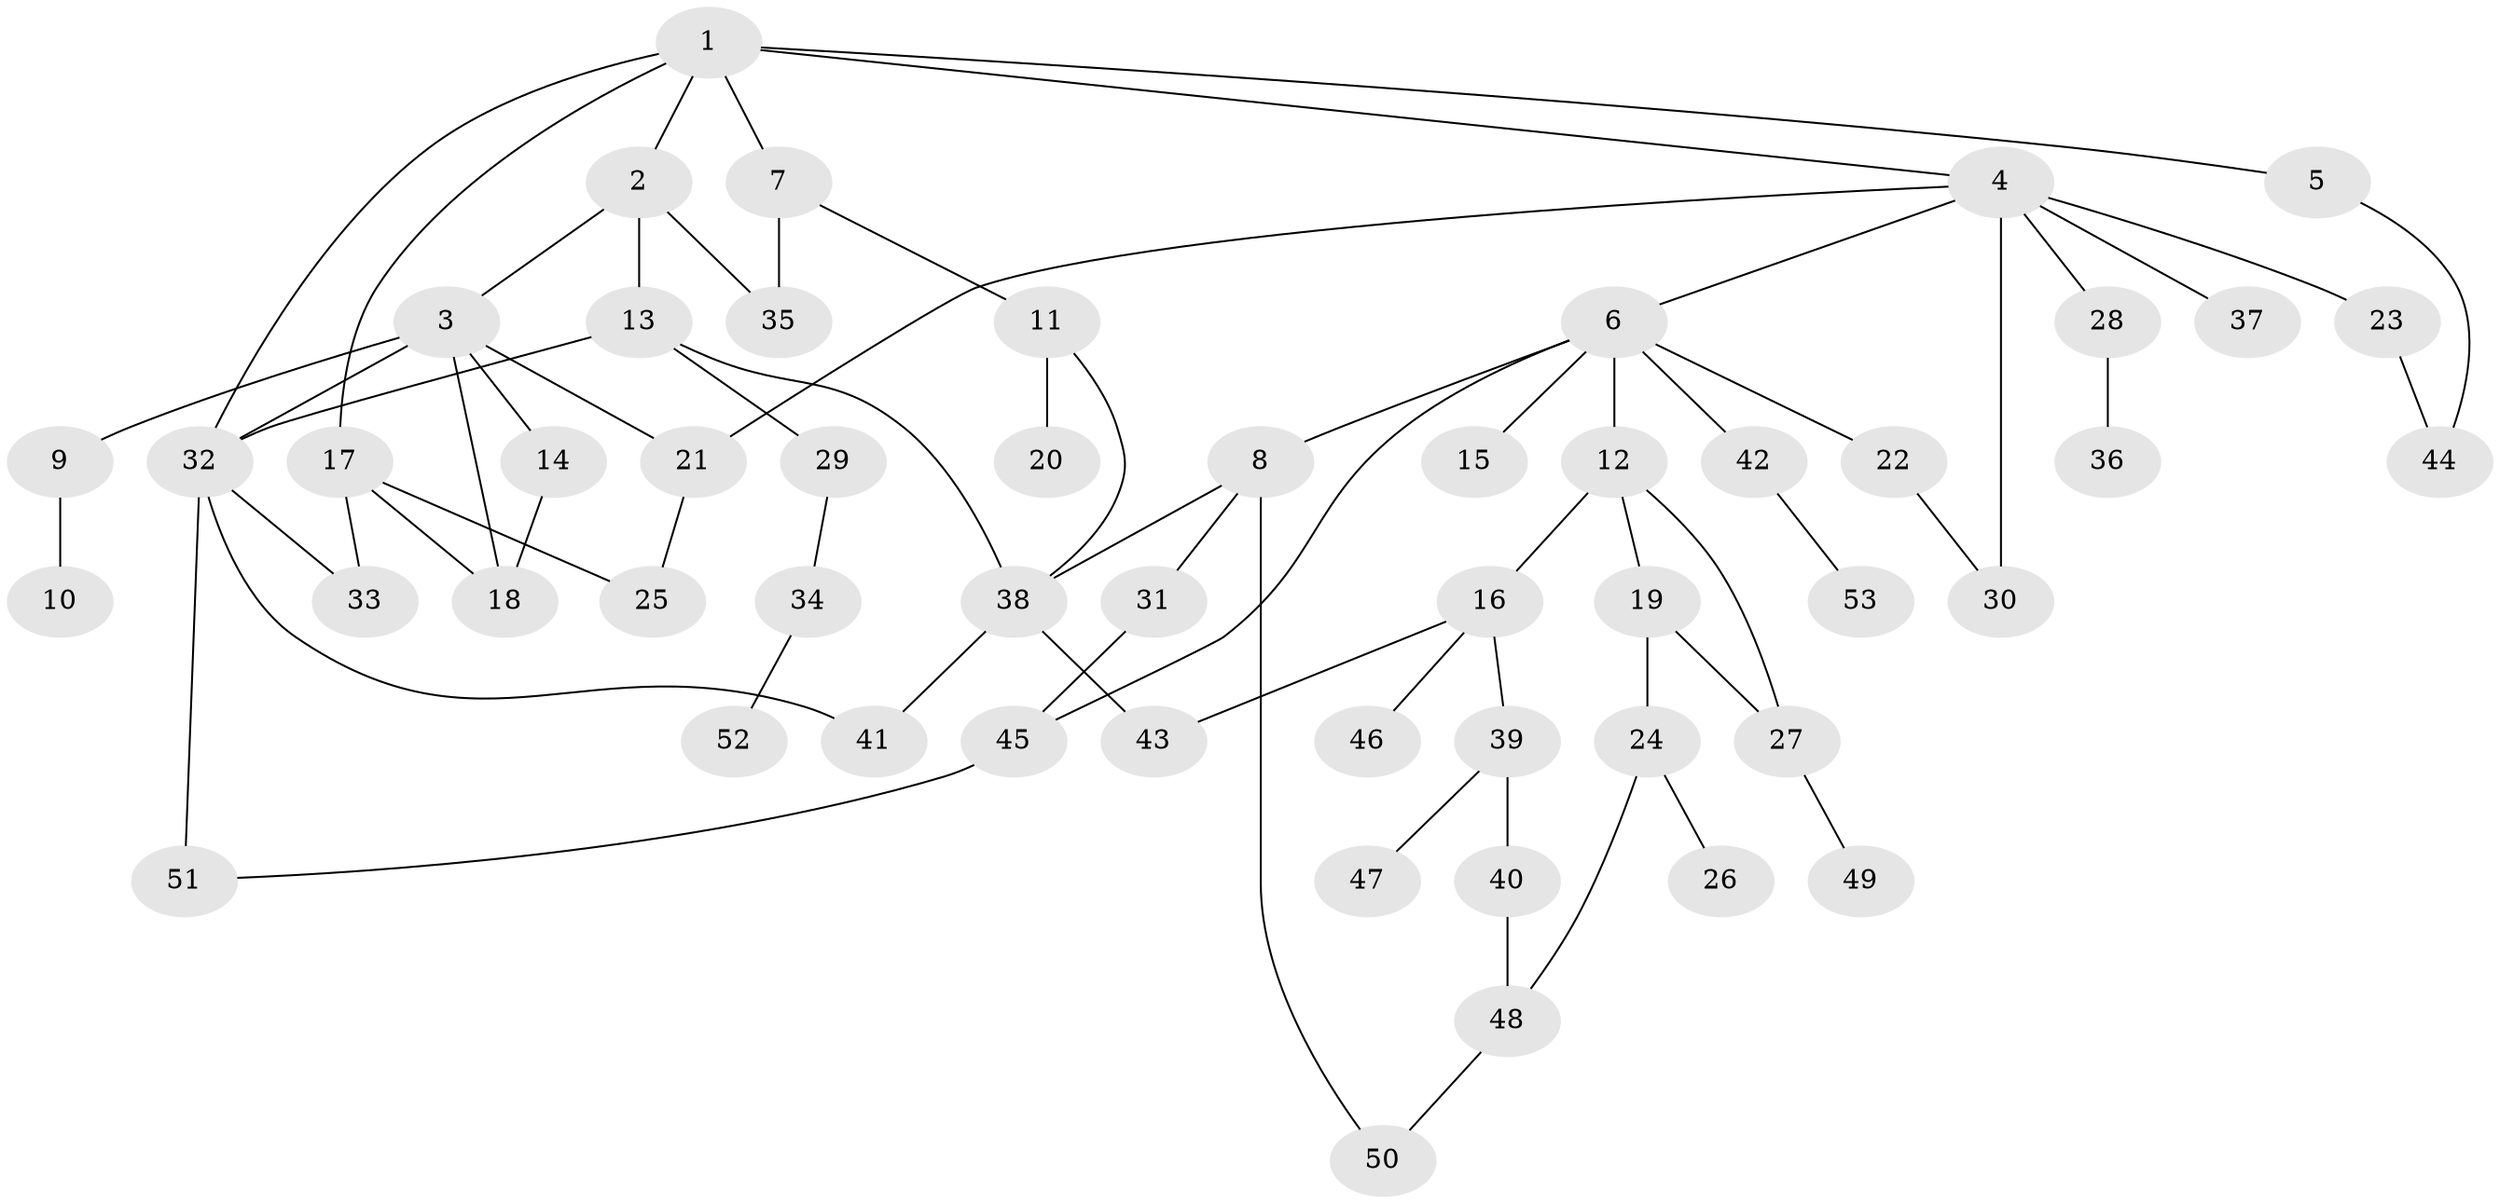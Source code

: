 // original degree distribution, {6: 0.018867924528301886, 5: 0.0660377358490566, 7: 0.018867924528301886, 3: 0.2358490566037736, 4: 0.08490566037735849, 2: 0.2358490566037736, 1: 0.33962264150943394}
// Generated by graph-tools (version 1.1) at 2025/34/03/09/25 02:34:25]
// undirected, 53 vertices, 71 edges
graph export_dot {
graph [start="1"]
  node [color=gray90,style=filled];
  1;
  2;
  3;
  4;
  5;
  6;
  7;
  8;
  9;
  10;
  11;
  12;
  13;
  14;
  15;
  16;
  17;
  18;
  19;
  20;
  21;
  22;
  23;
  24;
  25;
  26;
  27;
  28;
  29;
  30;
  31;
  32;
  33;
  34;
  35;
  36;
  37;
  38;
  39;
  40;
  41;
  42;
  43;
  44;
  45;
  46;
  47;
  48;
  49;
  50;
  51;
  52;
  53;
  1 -- 2 [weight=1.0];
  1 -- 4 [weight=1.0];
  1 -- 5 [weight=1.0];
  1 -- 7 [weight=1.0];
  1 -- 17 [weight=1.0];
  1 -- 32 [weight=1.0];
  2 -- 3 [weight=1.0];
  2 -- 13 [weight=1.0];
  2 -- 35 [weight=1.0];
  3 -- 9 [weight=1.0];
  3 -- 14 [weight=1.0];
  3 -- 18 [weight=1.0];
  3 -- 21 [weight=1.0];
  3 -- 32 [weight=2.0];
  4 -- 6 [weight=1.0];
  4 -- 21 [weight=1.0];
  4 -- 23 [weight=1.0];
  4 -- 28 [weight=1.0];
  4 -- 30 [weight=1.0];
  4 -- 37 [weight=1.0];
  5 -- 44 [weight=1.0];
  6 -- 8 [weight=2.0];
  6 -- 12 [weight=1.0];
  6 -- 15 [weight=1.0];
  6 -- 22 [weight=2.0];
  6 -- 42 [weight=1.0];
  6 -- 45 [weight=1.0];
  7 -- 11 [weight=1.0];
  7 -- 35 [weight=1.0];
  8 -- 31 [weight=2.0];
  8 -- 38 [weight=2.0];
  8 -- 50 [weight=1.0];
  9 -- 10 [weight=2.0];
  11 -- 20 [weight=1.0];
  11 -- 38 [weight=1.0];
  12 -- 16 [weight=1.0];
  12 -- 19 [weight=1.0];
  12 -- 27 [weight=2.0];
  13 -- 29 [weight=1.0];
  13 -- 32 [weight=2.0];
  13 -- 38 [weight=1.0];
  14 -- 18 [weight=1.0];
  16 -- 39 [weight=1.0];
  16 -- 43 [weight=1.0];
  16 -- 46 [weight=1.0];
  17 -- 18 [weight=1.0];
  17 -- 25 [weight=1.0];
  17 -- 33 [weight=1.0];
  19 -- 24 [weight=2.0];
  19 -- 27 [weight=1.0];
  21 -- 25 [weight=1.0];
  22 -- 30 [weight=1.0];
  23 -- 44 [weight=1.0];
  24 -- 26 [weight=1.0];
  24 -- 48 [weight=1.0];
  27 -- 49 [weight=1.0];
  28 -- 36 [weight=1.0];
  29 -- 34 [weight=1.0];
  31 -- 45 [weight=1.0];
  32 -- 33 [weight=1.0];
  32 -- 41 [weight=1.0];
  32 -- 51 [weight=2.0];
  34 -- 52 [weight=1.0];
  38 -- 41 [weight=1.0];
  38 -- 43 [weight=1.0];
  39 -- 40 [weight=1.0];
  39 -- 47 [weight=1.0];
  40 -- 48 [weight=1.0];
  42 -- 53 [weight=1.0];
  45 -- 51 [weight=1.0];
  48 -- 50 [weight=1.0];
}
